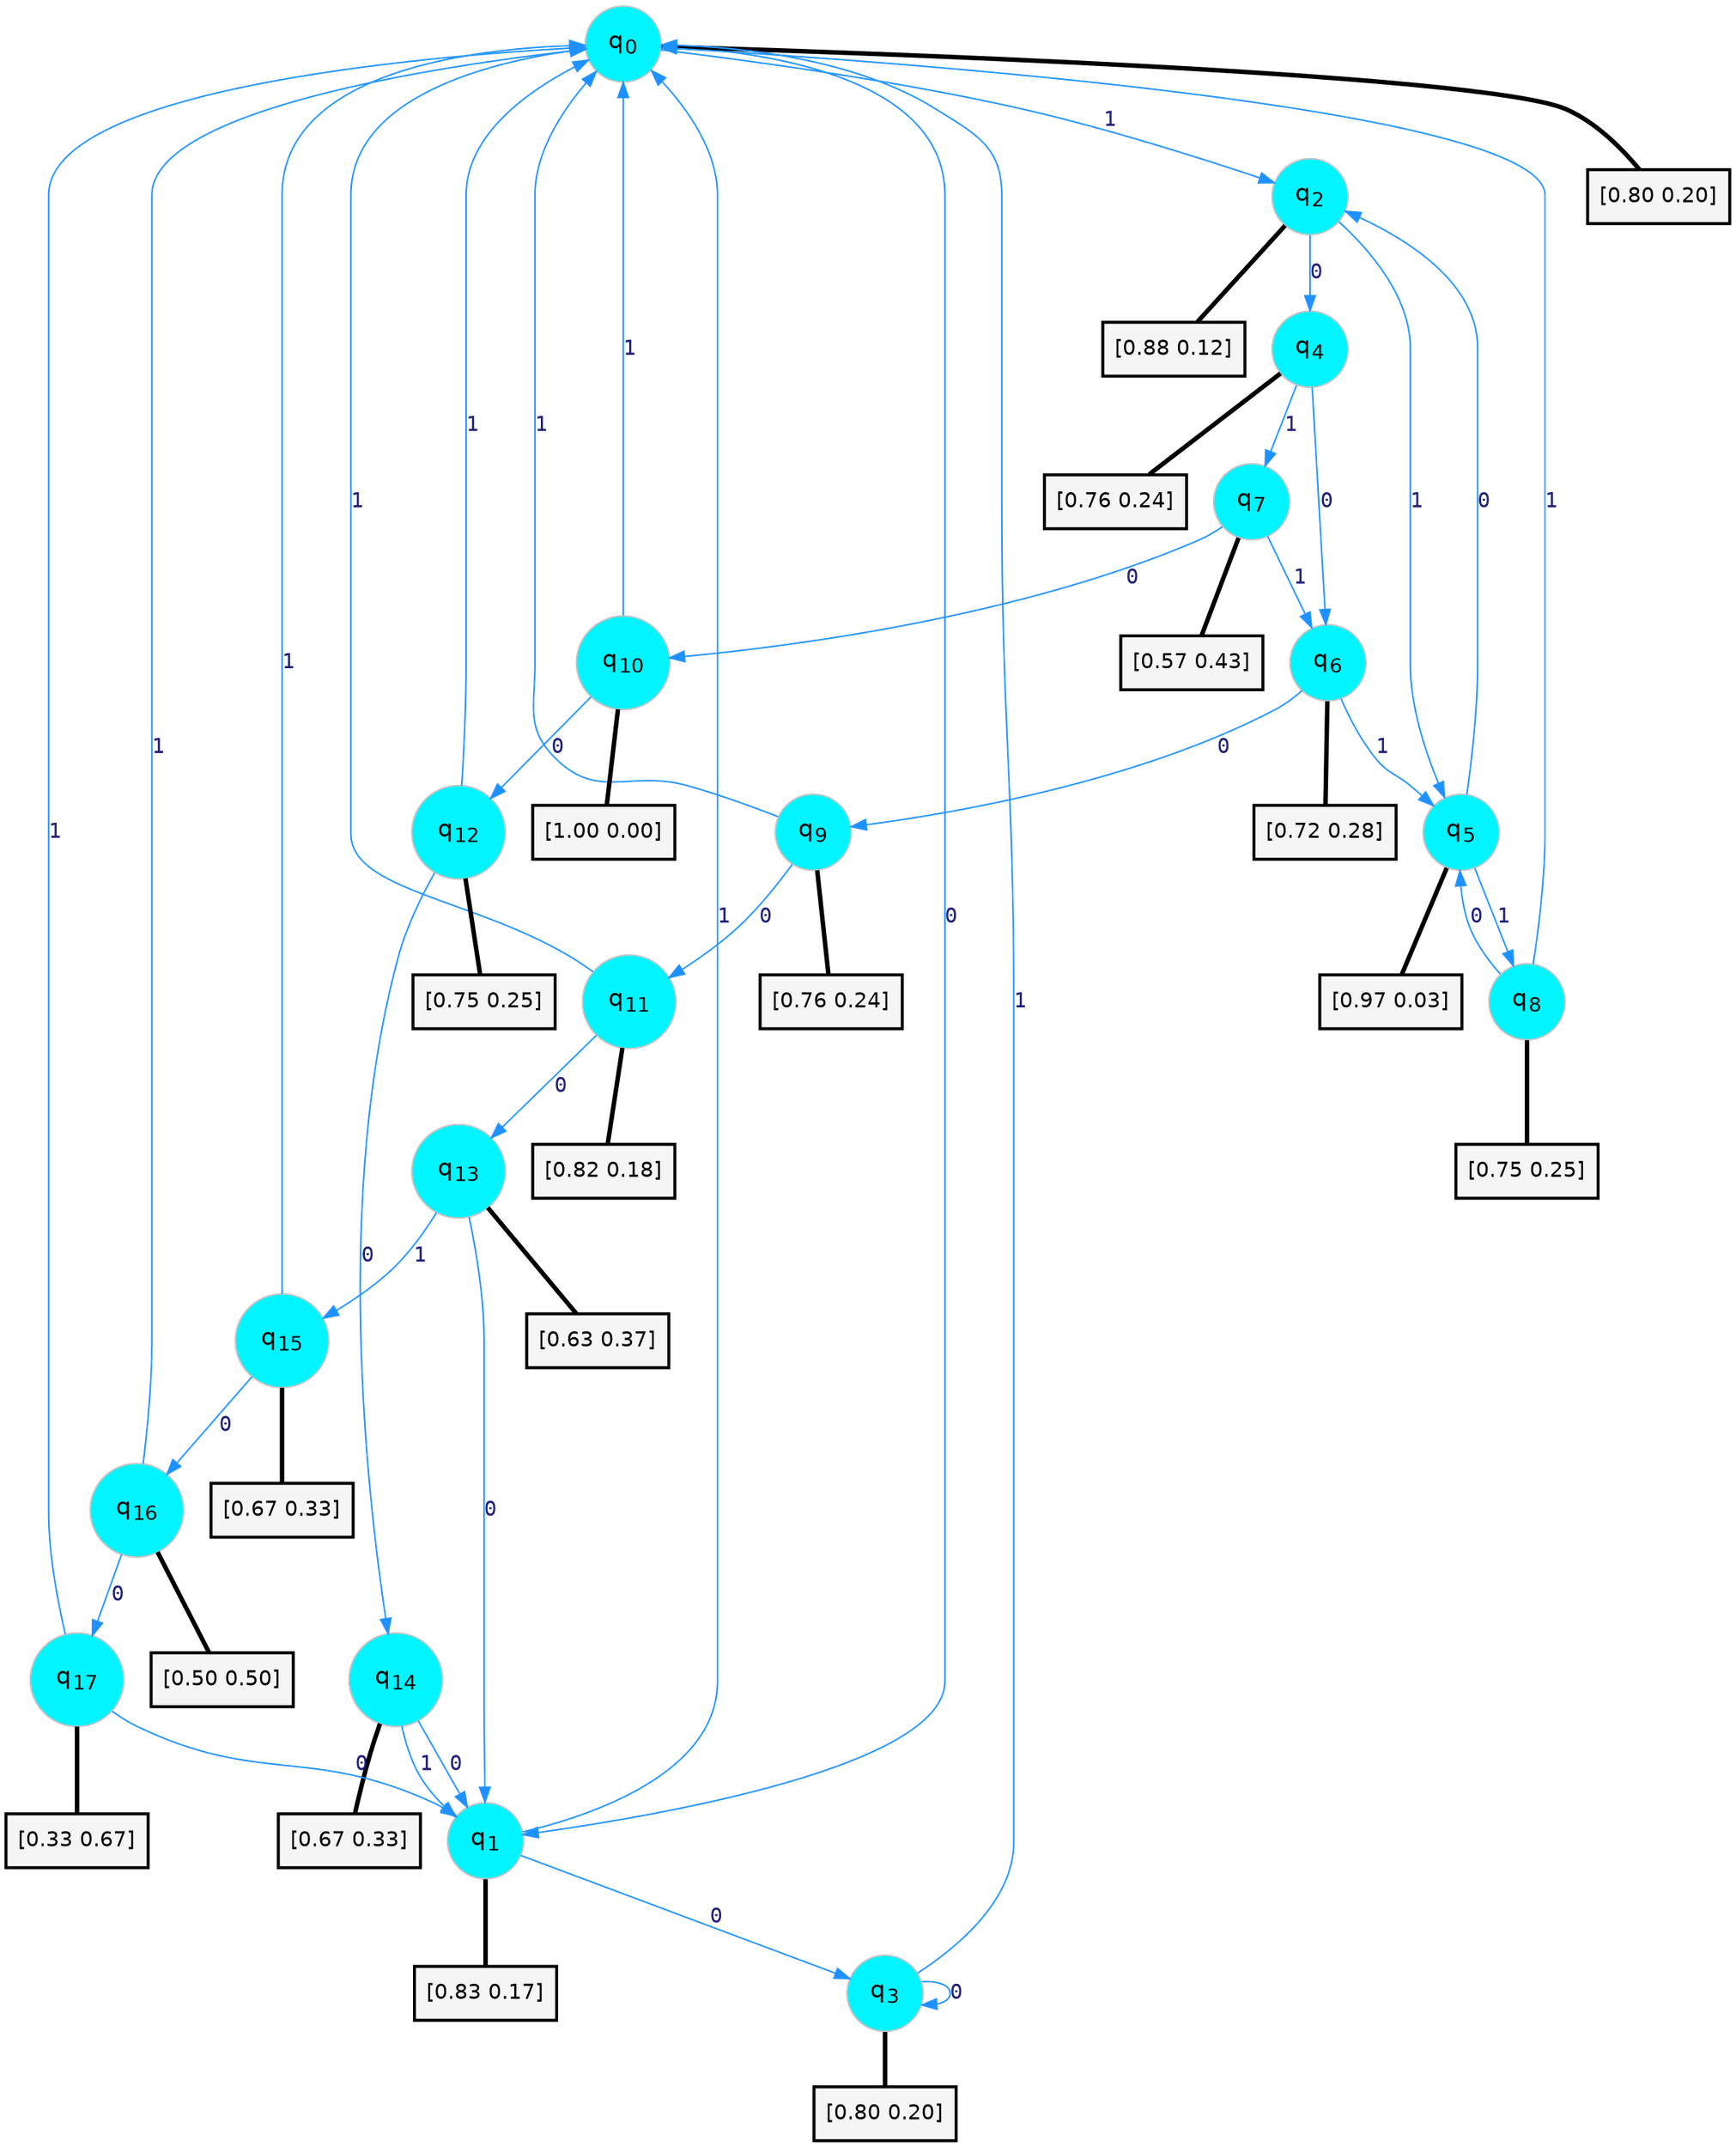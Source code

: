 digraph G {
graph [
bgcolor=transparent, dpi=300, rankdir=TD, size="40,25"];
node [
color=gray, fillcolor=turquoise1, fontcolor=black, fontname=Helvetica, fontsize=16, fontweight=bold, shape=circle, style=filled];
edge [
arrowsize=1, color=dodgerblue1, fontcolor=midnightblue, fontname=courier, fontweight=bold, penwidth=1, style=solid, weight=20];
0[label=<q<SUB>0</SUB>>];
1[label=<q<SUB>1</SUB>>];
2[label=<q<SUB>2</SUB>>];
3[label=<q<SUB>3</SUB>>];
4[label=<q<SUB>4</SUB>>];
5[label=<q<SUB>5</SUB>>];
6[label=<q<SUB>6</SUB>>];
7[label=<q<SUB>7</SUB>>];
8[label=<q<SUB>8</SUB>>];
9[label=<q<SUB>9</SUB>>];
10[label=<q<SUB>10</SUB>>];
11[label=<q<SUB>11</SUB>>];
12[label=<q<SUB>12</SUB>>];
13[label=<q<SUB>13</SUB>>];
14[label=<q<SUB>14</SUB>>];
15[label=<q<SUB>15</SUB>>];
16[label=<q<SUB>16</SUB>>];
17[label=<q<SUB>17</SUB>>];
18[label="[0.80 0.20]", shape=box,fontcolor=black, fontname=Helvetica, fontsize=14, penwidth=2, fillcolor=whitesmoke,color=black];
19[label="[0.83 0.17]", shape=box,fontcolor=black, fontname=Helvetica, fontsize=14, penwidth=2, fillcolor=whitesmoke,color=black];
20[label="[0.88 0.12]", shape=box,fontcolor=black, fontname=Helvetica, fontsize=14, penwidth=2, fillcolor=whitesmoke,color=black];
21[label="[0.80 0.20]", shape=box,fontcolor=black, fontname=Helvetica, fontsize=14, penwidth=2, fillcolor=whitesmoke,color=black];
22[label="[0.76 0.24]", shape=box,fontcolor=black, fontname=Helvetica, fontsize=14, penwidth=2, fillcolor=whitesmoke,color=black];
23[label="[0.97 0.03]", shape=box,fontcolor=black, fontname=Helvetica, fontsize=14, penwidth=2, fillcolor=whitesmoke,color=black];
24[label="[0.72 0.28]", shape=box,fontcolor=black, fontname=Helvetica, fontsize=14, penwidth=2, fillcolor=whitesmoke,color=black];
25[label="[0.57 0.43]", shape=box,fontcolor=black, fontname=Helvetica, fontsize=14, penwidth=2, fillcolor=whitesmoke,color=black];
26[label="[0.75 0.25]", shape=box,fontcolor=black, fontname=Helvetica, fontsize=14, penwidth=2, fillcolor=whitesmoke,color=black];
27[label="[0.76 0.24]", shape=box,fontcolor=black, fontname=Helvetica, fontsize=14, penwidth=2, fillcolor=whitesmoke,color=black];
28[label="[1.00 0.00]", shape=box,fontcolor=black, fontname=Helvetica, fontsize=14, penwidth=2, fillcolor=whitesmoke,color=black];
29[label="[0.82 0.18]", shape=box,fontcolor=black, fontname=Helvetica, fontsize=14, penwidth=2, fillcolor=whitesmoke,color=black];
30[label="[0.75 0.25]", shape=box,fontcolor=black, fontname=Helvetica, fontsize=14, penwidth=2, fillcolor=whitesmoke,color=black];
31[label="[0.63 0.37]", shape=box,fontcolor=black, fontname=Helvetica, fontsize=14, penwidth=2, fillcolor=whitesmoke,color=black];
32[label="[0.67 0.33]", shape=box,fontcolor=black, fontname=Helvetica, fontsize=14, penwidth=2, fillcolor=whitesmoke,color=black];
33[label="[0.67 0.33]", shape=box,fontcolor=black, fontname=Helvetica, fontsize=14, penwidth=2, fillcolor=whitesmoke,color=black];
34[label="[0.50 0.50]", shape=box,fontcolor=black, fontname=Helvetica, fontsize=14, penwidth=2, fillcolor=whitesmoke,color=black];
35[label="[0.33 0.67]", shape=box,fontcolor=black, fontname=Helvetica, fontsize=14, penwidth=2, fillcolor=whitesmoke,color=black];
0->1 [label=0];
0->2 [label=1];
0->18 [arrowhead=none, penwidth=3,color=black];
1->3 [label=0];
1->0 [label=1];
1->19 [arrowhead=none, penwidth=3,color=black];
2->4 [label=0];
2->5 [label=1];
2->20 [arrowhead=none, penwidth=3,color=black];
3->3 [label=0];
3->0 [label=1];
3->21 [arrowhead=none, penwidth=3,color=black];
4->6 [label=0];
4->7 [label=1];
4->22 [arrowhead=none, penwidth=3,color=black];
5->2 [label=0];
5->8 [label=1];
5->23 [arrowhead=none, penwidth=3,color=black];
6->9 [label=0];
6->5 [label=1];
6->24 [arrowhead=none, penwidth=3,color=black];
7->10 [label=0];
7->6 [label=1];
7->25 [arrowhead=none, penwidth=3,color=black];
8->5 [label=0];
8->0 [label=1];
8->26 [arrowhead=none, penwidth=3,color=black];
9->11 [label=0];
9->0 [label=1];
9->27 [arrowhead=none, penwidth=3,color=black];
10->12 [label=0];
10->0 [label=1];
10->28 [arrowhead=none, penwidth=3,color=black];
11->13 [label=0];
11->0 [label=1];
11->29 [arrowhead=none, penwidth=3,color=black];
12->14 [label=0];
12->0 [label=1];
12->30 [arrowhead=none, penwidth=3,color=black];
13->1 [label=0];
13->15 [label=1];
13->31 [arrowhead=none, penwidth=3,color=black];
14->1 [label=0];
14->1 [label=1];
14->32 [arrowhead=none, penwidth=3,color=black];
15->16 [label=0];
15->0 [label=1];
15->33 [arrowhead=none, penwidth=3,color=black];
16->17 [label=0];
16->0 [label=1];
16->34 [arrowhead=none, penwidth=3,color=black];
17->1 [label=0];
17->0 [label=1];
17->35 [arrowhead=none, penwidth=3,color=black];
}

